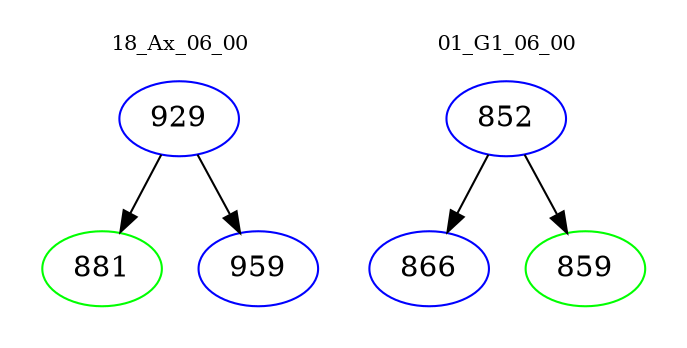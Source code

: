 digraph{
subgraph cluster_0 {
color = white
label = "18_Ax_06_00";
fontsize=10;
T0_929 [label="929", color="blue"]
T0_929 -> T0_881 [color="black"]
T0_881 [label="881", color="green"]
T0_929 -> T0_959 [color="black"]
T0_959 [label="959", color="blue"]
}
subgraph cluster_1 {
color = white
label = "01_G1_06_00";
fontsize=10;
T1_852 [label="852", color="blue"]
T1_852 -> T1_866 [color="black"]
T1_866 [label="866", color="blue"]
T1_852 -> T1_859 [color="black"]
T1_859 [label="859", color="green"]
}
}
